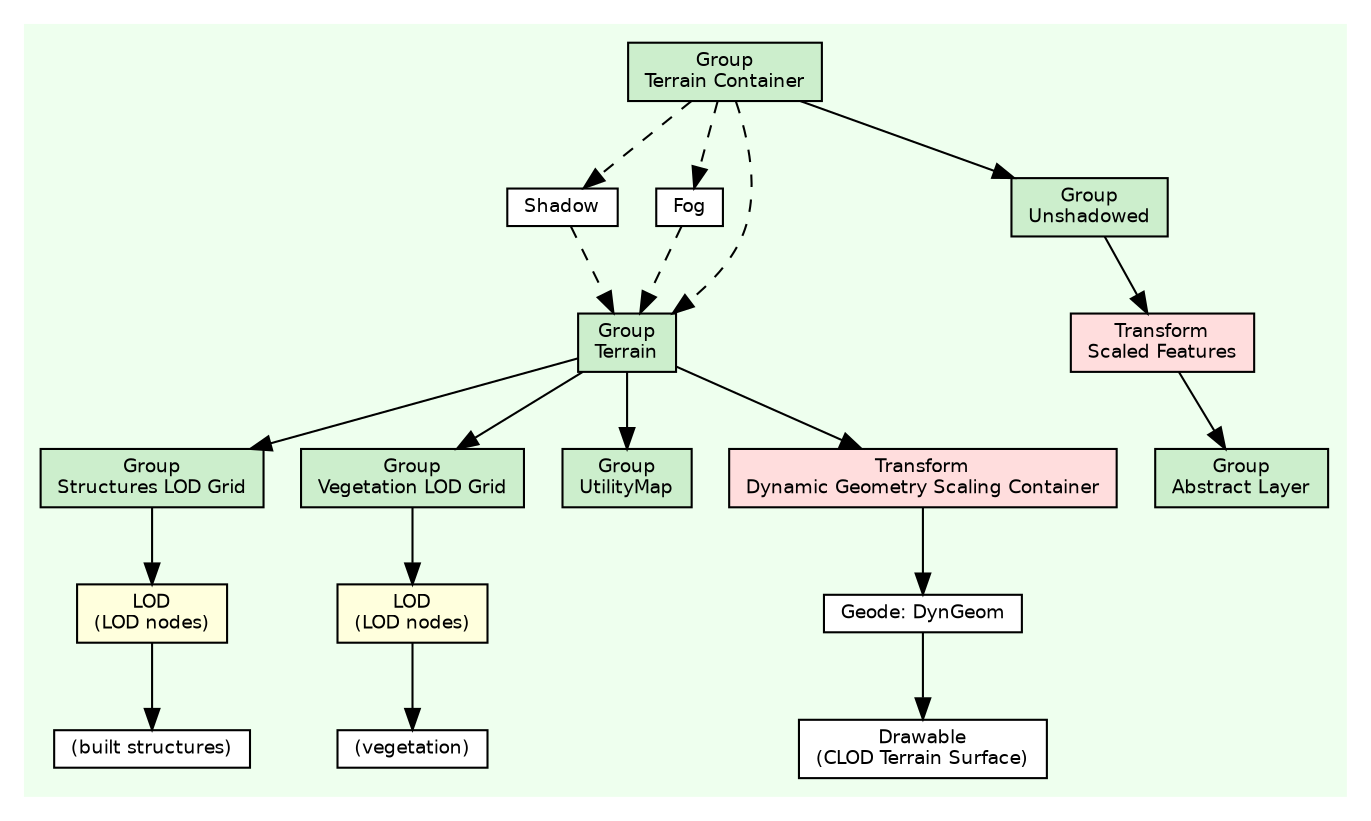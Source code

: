 digraph G
{
  edge [fontname="Helvetica",fontsize="9"];
  node [fontname="Helvetica",fontsize="9",shape=record];
  rankdir=TB;

	subgraph cluster_vtlib
	{
		node [shape=record,height=0.2,width=0.4,color="black",fillcolor="white",style="filled"];

		style=filled;
		color="#eeffee";

		Node1 [label="Group\nTerrain Container",fillcolor="#cceecc"];

		Node2 [label="Shadow"];
		Node3 [label="Fog"];
		NodeUnshadowed [label="Group\nUnshadowed",fillcolor="#cceecc"];

		NodeTerrain [label="Group\nTerrain",fillcolor="#cceecc"];

		Node1 -> Node2 [style="dashed"];
		Node1 -> Node3 [style="dashed"];
		Node1 -> NodeUnshadowed;

		Node2 -> NodeTerrain [style="dashed"];
		Node1 -> NodeTerrain [style="dashed"];
		Node3 -> NodeTerrain [style="dashed"];

		NodeScaled [label="Transform\nScaled Features",fillcolor="#ffdddd"];
		NodeAbstracts [label="Group\nAbstract Layer",fillcolor="#cceecc"];

		NodeUnshadowed -> NodeScaled;
		NodeScaled -> NodeAbstracts;

		NodeDyn1 [label="Transform\nDynamic Geometry Scaling Container",fillcolor="#ffdddd"];
		NodeDyn2 [label="Geode: DynGeom"];
		NodeDyn3 [label="Drawable\n(CLOD Terrain Surface)"];

		NodeTerrain -> NodeDyn1;
		NodeDyn1 -> NodeDyn2;
		NodeDyn2 -> NodeDyn3;

		NodeStructures [label="Group\nStructures LOD Grid",fillcolor="#cceecc"];
		NodeVegetation [label="Group\nVegetation LOD Grid",fillcolor="#cceecc"];
		NodeUtilityMap [label="Group\nUtilityMap",fillcolor="#cceecc"];

		NodeTerrain -> NodeStructures;
		NodeTerrain -> NodeVegetation;
		NodeTerrain -> NodeUtilityMap;

		NodeLOD1 [label="LOD\n(LOD nodes)",fillcolor="#ffffdd"];
		NodeLOD1b [label="(built structures)"];
		NodeLOD2 [label="LOD\n(LOD nodes)",fillcolor="#ffffdd"];
		NodeLOD2b [label="(vegetation)"];

		NodeStructures -> NodeLOD1;
		NodeLOD1 -> NodeLOD1b;
		NodeVegetation -> NodeLOD2;
		NodeLOD2 -> NodeLOD2b;
	}
}
